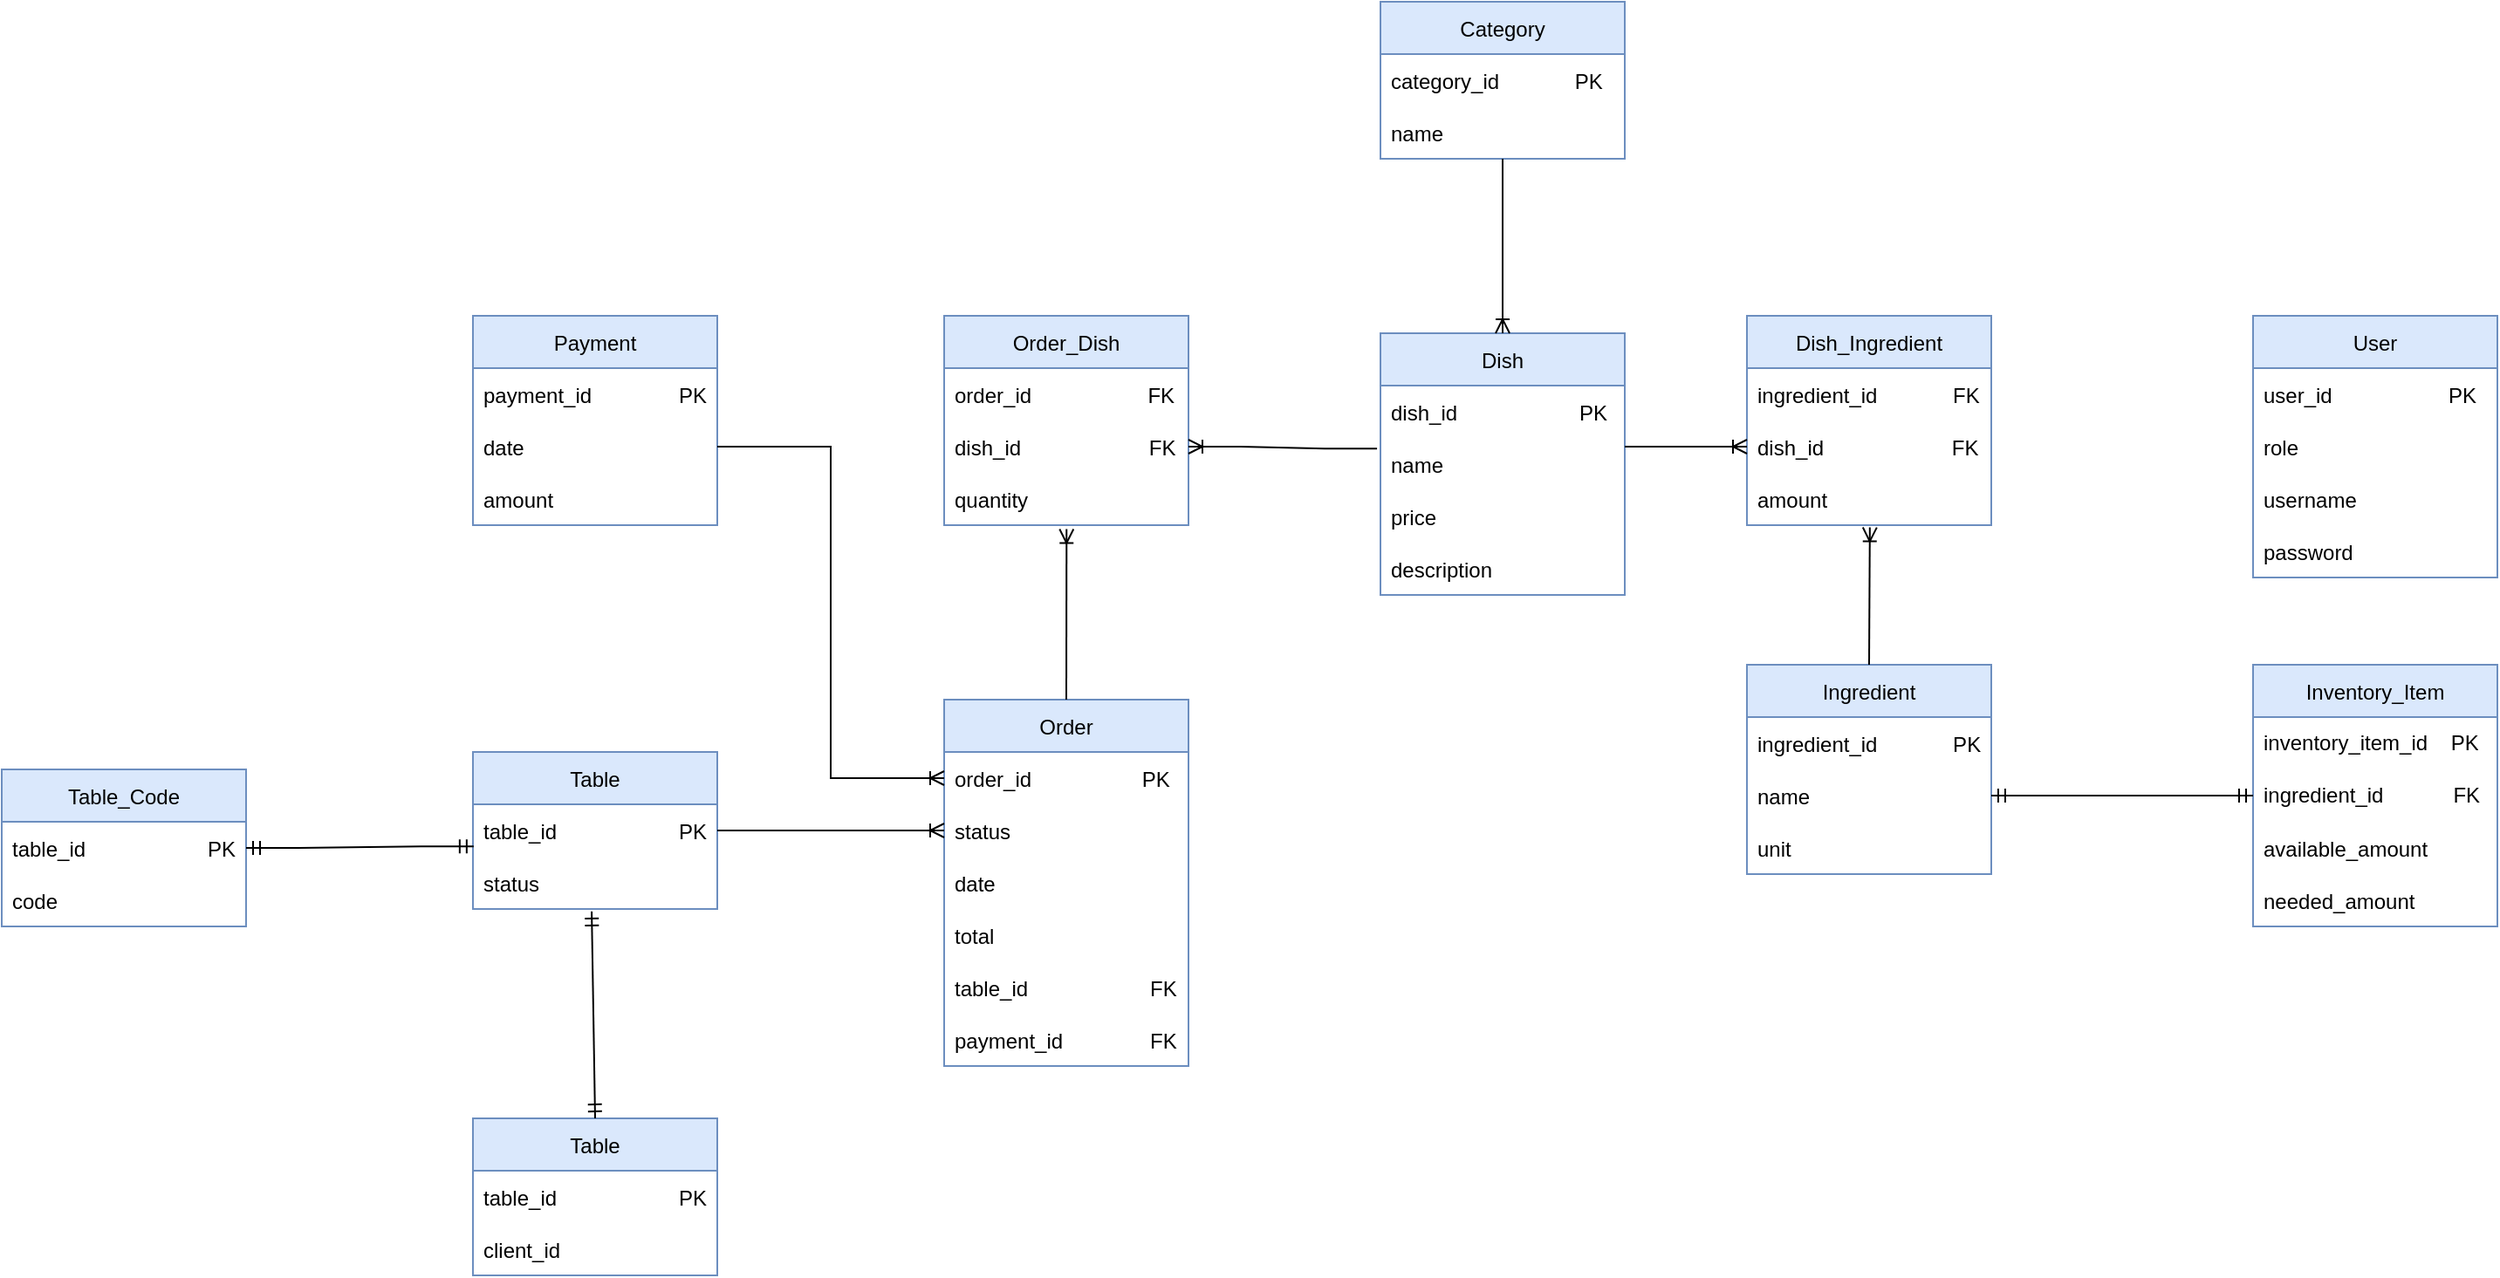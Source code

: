 <mxfile version="20.3.0" type="device"><diagram id="fFAcoKWZhfYRBB6zwo7u" name="Page-1"><mxGraphModel dx="2071" dy="1854" grid="1" gridSize="10" guides="1" tooltips="1" connect="1" arrows="1" fold="1" page="1" pageScale="1" pageWidth="850" pageHeight="1100" math="0" shadow="0"><root><mxCell id="0"/><mxCell id="1" parent="0"/><mxCell id="ayDr8Fo_2x_GsYP8VRLR-5" value="Order" style="swimlane;fontStyle=0;childLayout=stackLayout;horizontal=1;startSize=30;horizontalStack=0;resizeParent=1;resizeParentMax=0;resizeLast=0;collapsible=1;marginBottom=0;fillColor=#dae8fc;strokeColor=#6c8ebf;" parent="1" vertex="1"><mxGeometry x="210" y="390" width="140" height="210" as="geometry"/></mxCell><mxCell id="ayDr8Fo_2x_GsYP8VRLR-6" value="order_id                   PK" style="text;strokeColor=none;fillColor=none;align=left;verticalAlign=middle;spacingLeft=4;spacingRight=4;overflow=hidden;points=[[0,0.5],[1,0.5]];portConstraint=eastwest;rotatable=0;" parent="ayDr8Fo_2x_GsYP8VRLR-5" vertex="1"><mxGeometry y="30" width="140" height="30" as="geometry"/></mxCell><mxCell id="0deVmSGNvTFs6S3HDfEv-34" value="status" style="text;strokeColor=none;fillColor=none;align=left;verticalAlign=middle;spacingLeft=4;spacingRight=4;overflow=hidden;points=[[0,0.5],[1,0.5]];portConstraint=eastwest;rotatable=0;" parent="ayDr8Fo_2x_GsYP8VRLR-5" vertex="1"><mxGeometry y="60" width="140" height="30" as="geometry"/></mxCell><mxCell id="0deVmSGNvTFs6S3HDfEv-28" value="date                         " style="text;strokeColor=none;fillColor=none;align=left;verticalAlign=middle;spacingLeft=4;spacingRight=4;overflow=hidden;points=[[0,0.5],[1,0.5]];portConstraint=eastwest;rotatable=0;" parent="ayDr8Fo_2x_GsYP8VRLR-5" vertex="1"><mxGeometry y="90" width="140" height="30" as="geometry"/></mxCell><mxCell id="VwAFiygxSyaatfzVE2kr-1" value="total" style="text;strokeColor=none;fillColor=none;align=left;verticalAlign=middle;spacingLeft=4;spacingRight=4;overflow=hidden;points=[[0,0.5],[1,0.5]];portConstraint=eastwest;rotatable=0;" parent="ayDr8Fo_2x_GsYP8VRLR-5" vertex="1"><mxGeometry y="120" width="140" height="30" as="geometry"/></mxCell><mxCell id="Aoo2NyRGIt6vij25P-MJ-8" value="table_id                     FK" style="text;strokeColor=none;fillColor=none;align=left;verticalAlign=middle;spacingLeft=4;spacingRight=4;overflow=hidden;points=[[0,0.5],[1,0.5]];portConstraint=eastwest;rotatable=0;" parent="ayDr8Fo_2x_GsYP8VRLR-5" vertex="1"><mxGeometry y="150" width="140" height="30" as="geometry"/></mxCell><mxCell id="sH5Q3UIiPwTg7NQgrBWc-10" value="payment_id               FK" style="text;strokeColor=none;fillColor=none;align=left;verticalAlign=middle;spacingLeft=4;spacingRight=4;overflow=hidden;points=[[0,0.5],[1,0.5]];portConstraint=eastwest;rotatable=0;" parent="ayDr8Fo_2x_GsYP8VRLR-5" vertex="1"><mxGeometry y="180" width="140" height="30" as="geometry"/></mxCell><mxCell id="ayDr8Fo_2x_GsYP8VRLR-9" value="Dish" style="swimlane;fontStyle=0;childLayout=stackLayout;horizontal=1;startSize=30;horizontalStack=0;resizeParent=1;resizeParentMax=0;resizeLast=0;collapsible=1;marginBottom=0;fillColor=#dae8fc;strokeColor=#6c8ebf;" parent="1" vertex="1"><mxGeometry x="460" y="180" width="140" height="150" as="geometry"/></mxCell><mxCell id="ayDr8Fo_2x_GsYP8VRLR-10" value="dish_id                     PK" style="text;strokeColor=none;fillColor=none;align=left;verticalAlign=middle;spacingLeft=4;spacingRight=4;overflow=hidden;points=[[0,0.5],[1,0.5]];portConstraint=eastwest;rotatable=0;" parent="ayDr8Fo_2x_GsYP8VRLR-9" vertex="1"><mxGeometry y="30" width="140" height="30" as="geometry"/></mxCell><mxCell id="lu-ChU6XdPH12ejNDwI0-42" value="name" style="text;strokeColor=none;fillColor=none;align=left;verticalAlign=middle;spacingLeft=4;spacingRight=4;overflow=hidden;points=[[0,0.5],[1,0.5]];portConstraint=eastwest;rotatable=0;" parent="ayDr8Fo_2x_GsYP8VRLR-9" vertex="1"><mxGeometry y="60" width="140" height="30" as="geometry"/></mxCell><mxCell id="ayDr8Fo_2x_GsYP8VRLR-11" value="price" style="text;strokeColor=none;fillColor=none;align=left;verticalAlign=middle;spacingLeft=4;spacingRight=4;overflow=hidden;points=[[0,0.5],[1,0.5]];portConstraint=eastwest;rotatable=0;" parent="ayDr8Fo_2x_GsYP8VRLR-9" vertex="1"><mxGeometry y="90" width="140" height="30" as="geometry"/></mxCell><mxCell id="lu-ChU6XdPH12ejNDwI0-24" value="description" style="text;strokeColor=none;fillColor=none;align=left;verticalAlign=middle;spacingLeft=4;spacingRight=4;overflow=hidden;points=[[0,0.5],[1,0.5]];portConstraint=eastwest;rotatable=0;" parent="ayDr8Fo_2x_GsYP8VRLR-9" vertex="1"><mxGeometry y="120" width="140" height="30" as="geometry"/></mxCell><mxCell id="0deVmSGNvTFs6S3HDfEv-1" value="Ingredient" style="swimlane;fontStyle=0;childLayout=stackLayout;horizontal=1;startSize=30;horizontalStack=0;resizeParent=1;resizeParentMax=0;resizeLast=0;collapsible=1;marginBottom=0;fillColor=#dae8fc;strokeColor=#6c8ebf;" parent="1" vertex="1"><mxGeometry x="670" y="370" width="140" height="120" as="geometry"/></mxCell><mxCell id="0deVmSGNvTFs6S3HDfEv-2" value="ingredient_id             PK" style="text;strokeColor=none;fillColor=none;align=left;verticalAlign=middle;spacingLeft=4;spacingRight=4;overflow=hidden;points=[[0,0.5],[1,0.5]];portConstraint=eastwest;rotatable=0;" parent="0deVmSGNvTFs6S3HDfEv-1" vertex="1"><mxGeometry y="30" width="140" height="30" as="geometry"/></mxCell><mxCell id="lu-ChU6XdPH12ejNDwI0-5" value="name" style="text;strokeColor=none;fillColor=none;align=left;verticalAlign=middle;spacingLeft=4;spacingRight=4;overflow=hidden;points=[[0,0.5],[1,0.5]];portConstraint=eastwest;rotatable=0;" parent="0deVmSGNvTFs6S3HDfEv-1" vertex="1"><mxGeometry y="60" width="140" height="30" as="geometry"/></mxCell><mxCell id="lu-ChU6XdPH12ejNDwI0-47" value="unit" style="text;strokeColor=none;fillColor=none;align=left;verticalAlign=middle;spacingLeft=4;spacingRight=4;overflow=hidden;points=[[0,0.5],[1,0.5]];portConstraint=eastwest;rotatable=0;" parent="0deVmSGNvTFs6S3HDfEv-1" vertex="1"><mxGeometry y="90" width="140" height="30" as="geometry"/></mxCell><mxCell id="0deVmSGNvTFs6S3HDfEv-4" value="Dish_Ingredient" style="swimlane;fontStyle=0;childLayout=stackLayout;horizontal=1;startSize=30;horizontalStack=0;resizeParent=1;resizeParentMax=0;resizeLast=0;collapsible=1;marginBottom=0;fillColor=#dae8fc;strokeColor=#6c8ebf;" parent="1" vertex="1"><mxGeometry x="670" y="170" width="140" height="120" as="geometry"/></mxCell><mxCell id="0deVmSGNvTFs6S3HDfEv-5" value="ingredient_id             FK" style="text;strokeColor=none;fillColor=none;align=left;verticalAlign=middle;spacingLeft=4;spacingRight=4;overflow=hidden;points=[[0,0.5],[1,0.5]];portConstraint=eastwest;rotatable=0;" parent="0deVmSGNvTFs6S3HDfEv-4" vertex="1"><mxGeometry y="30" width="140" height="30" as="geometry"/></mxCell><mxCell id="0deVmSGNvTFs6S3HDfEv-6" value="dish_id                      FK" style="text;strokeColor=none;fillColor=none;align=left;verticalAlign=middle;spacingLeft=4;spacingRight=4;overflow=hidden;points=[[0,0.5],[1,0.5]];portConstraint=eastwest;rotatable=0;" parent="0deVmSGNvTFs6S3HDfEv-4" vertex="1"><mxGeometry y="60" width="140" height="30" as="geometry"/></mxCell><mxCell id="0deVmSGNvTFs6S3HDfEv-8" value="amount" style="text;strokeColor=none;fillColor=none;align=left;verticalAlign=middle;spacingLeft=4;spacingRight=4;overflow=hidden;points=[[0,0.5],[1,0.5]];portConstraint=eastwest;rotatable=0;" parent="0deVmSGNvTFs6S3HDfEv-4" vertex="1"><mxGeometry y="90" width="140" height="30" as="geometry"/></mxCell><mxCell id="0deVmSGNvTFs6S3HDfEv-10" value="" style="edgeStyle=entityRelationEdgeStyle;fontSize=12;html=1;endArrow=ERoneToMany;rounded=0;exitX=1;exitY=0.5;exitDx=0;exitDy=0;entryX=0;entryY=0.5;entryDx=0;entryDy=0;" parent="1" target="0deVmSGNvTFs6S3HDfEv-6" edge="1"><mxGeometry width="100" height="100" relative="1" as="geometry"><mxPoint x="600" y="245" as="sourcePoint"/><mxPoint x="600" y="300" as="targetPoint"/></mxGeometry></mxCell><mxCell id="0deVmSGNvTFs6S3HDfEv-13" value="Order_Dish" style="swimlane;fontStyle=0;childLayout=stackLayout;horizontal=1;startSize=30;horizontalStack=0;resizeParent=1;resizeParentMax=0;resizeLast=0;collapsible=1;marginBottom=0;fillColor=#dae8fc;strokeColor=#6c8ebf;" parent="1" vertex="1"><mxGeometry x="210" y="170" width="140" height="120" as="geometry"/></mxCell><mxCell id="0deVmSGNvTFs6S3HDfEv-14" value="order_id                    FK" style="text;strokeColor=none;fillColor=none;align=left;verticalAlign=middle;spacingLeft=4;spacingRight=4;overflow=hidden;points=[[0,0.5],[1,0.5]];portConstraint=eastwest;rotatable=0;" parent="0deVmSGNvTFs6S3HDfEv-13" vertex="1"><mxGeometry y="30" width="140" height="30" as="geometry"/></mxCell><mxCell id="0deVmSGNvTFs6S3HDfEv-15" value="dish_id                      FK" style="text;strokeColor=none;fillColor=none;align=left;verticalAlign=middle;spacingLeft=4;spacingRight=4;overflow=hidden;points=[[0,0.5],[1,0.5]];portConstraint=eastwest;rotatable=0;" parent="0deVmSGNvTFs6S3HDfEv-13" vertex="1"><mxGeometry y="60" width="140" height="30" as="geometry"/></mxCell><mxCell id="0deVmSGNvTFs6S3HDfEv-20" value="quantity" style="text;strokeColor=none;fillColor=none;align=left;verticalAlign=middle;spacingLeft=4;spacingRight=4;overflow=hidden;points=[[0,0.5],[1,0.5]];portConstraint=eastwest;rotatable=0;" parent="0deVmSGNvTFs6S3HDfEv-13" vertex="1"><mxGeometry y="90" width="140" height="30" as="geometry"/></mxCell><mxCell id="0deVmSGNvTFs6S3HDfEv-17" value="" style="fontSize=12;html=1;endArrow=ERoneToMany;rounded=0;exitX=0.5;exitY=0;exitDx=0;exitDy=0;entryX=0.501;entryY=1.075;entryDx=0;entryDy=0;entryPerimeter=0;" parent="1" source="ayDr8Fo_2x_GsYP8VRLR-5" target="0deVmSGNvTFs6S3HDfEv-20" edge="1"><mxGeometry width="100" height="100" relative="1" as="geometry"><mxPoint x="190" y="390" as="sourcePoint"/><mxPoint x="290" y="290" as="targetPoint"/></mxGeometry></mxCell><mxCell id="0deVmSGNvTFs6S3HDfEv-18" value="" style="edgeStyle=entityRelationEdgeStyle;fontSize=12;html=1;endArrow=ERoneToMany;rounded=0;entryX=1;entryY=0.5;entryDx=0;entryDy=0;exitX=-0.014;exitY=0.204;exitDx=0;exitDy=0;exitPerimeter=0;" parent="1" source="lu-ChU6XdPH12ejNDwI0-42" target="0deVmSGNvTFs6S3HDfEv-15" edge="1"><mxGeometry width="100" height="100" relative="1" as="geometry"><mxPoint x="410" y="240" as="sourcePoint"/><mxPoint x="500" y="310" as="targetPoint"/></mxGeometry></mxCell><mxCell id="0deVmSGNvTFs6S3HDfEv-32" value="" style="fontSize=12;html=1;endArrow=ERoneToMany;rounded=0;exitX=0.5;exitY=0;exitDx=0;exitDy=0;entryX=0.503;entryY=1.043;entryDx=0;entryDy=0;entryPerimeter=0;" parent="1" source="0deVmSGNvTFs6S3HDfEv-1" target="0deVmSGNvTFs6S3HDfEv-8" edge="1"><mxGeometry width="100" height="100" relative="1" as="geometry"><mxPoint x="739.41" y="387.75" as="sourcePoint"/><mxPoint x="740" y="300" as="targetPoint"/></mxGeometry></mxCell><mxCell id="Aoo2NyRGIt6vij25P-MJ-1" value="Table" style="swimlane;fontStyle=0;childLayout=stackLayout;horizontal=1;startSize=30;horizontalStack=0;resizeParent=1;resizeParentMax=0;resizeLast=0;collapsible=1;marginBottom=0;fillColor=#dae8fc;strokeColor=#6c8ebf;" parent="1" vertex="1"><mxGeometry x="-60" y="420" width="140" height="90" as="geometry"/></mxCell><mxCell id="Aoo2NyRGIt6vij25P-MJ-2" value="table_id                     PK" style="text;strokeColor=none;fillColor=none;align=left;verticalAlign=middle;spacingLeft=4;spacingRight=4;overflow=hidden;points=[[0,0.5],[1,0.5]];portConstraint=eastwest;rotatable=0;" parent="Aoo2NyRGIt6vij25P-MJ-1" vertex="1"><mxGeometry y="30" width="140" height="30" as="geometry"/></mxCell><mxCell id="Aoo2NyRGIt6vij25P-MJ-4" value="status" style="text;strokeColor=none;fillColor=none;align=left;verticalAlign=middle;spacingLeft=4;spacingRight=4;overflow=hidden;points=[[0,0.5],[1,0.5]];portConstraint=eastwest;rotatable=0;" parent="Aoo2NyRGIt6vij25P-MJ-1" vertex="1"><mxGeometry y="60" width="140" height="30" as="geometry"/></mxCell><mxCell id="Aoo2NyRGIt6vij25P-MJ-6" value="" style="edgeStyle=entityRelationEdgeStyle;fontSize=12;html=1;endArrow=ERoneToMany;rounded=0;exitX=1;exitY=0.5;exitDx=0;exitDy=0;entryX=0;entryY=0.5;entryDx=0;entryDy=0;" parent="1" source="Aoo2NyRGIt6vij25P-MJ-2" edge="1"><mxGeometry width="100" height="100" relative="1" as="geometry"><mxPoint x="-30" y="560" as="sourcePoint"/><mxPoint x="210" y="465" as="targetPoint"/></mxGeometry></mxCell><mxCell id="lu-ChU6XdPH12ejNDwI0-6" value="Payment" style="swimlane;fontStyle=0;childLayout=stackLayout;horizontal=1;startSize=30;horizontalStack=0;resizeParent=1;resizeParentMax=0;resizeLast=0;collapsible=1;marginBottom=0;fillColor=#dae8fc;strokeColor=#6c8ebf;" parent="1" vertex="1"><mxGeometry x="-60" y="170" width="140" height="120" as="geometry"/></mxCell><mxCell id="lu-ChU6XdPH12ejNDwI0-7" value="payment_id               PK" style="text;strokeColor=none;fillColor=none;align=left;verticalAlign=middle;spacingLeft=4;spacingRight=4;overflow=hidden;points=[[0,0.5],[1,0.5]];portConstraint=eastwest;rotatable=0;" parent="lu-ChU6XdPH12ejNDwI0-6" vertex="1"><mxGeometry y="30" width="140" height="30" as="geometry"/></mxCell><mxCell id="lu-ChU6XdPH12ejNDwI0-9" value="date" style="text;strokeColor=none;fillColor=none;align=left;verticalAlign=middle;spacingLeft=4;spacingRight=4;overflow=hidden;points=[[0,0.5],[1,0.5]];portConstraint=eastwest;rotatable=0;" parent="lu-ChU6XdPH12ejNDwI0-6" vertex="1"><mxGeometry y="60" width="140" height="30" as="geometry"/></mxCell><mxCell id="lu-ChU6XdPH12ejNDwI0-12" value="amount" style="text;strokeColor=none;fillColor=none;align=left;verticalAlign=middle;spacingLeft=4;spacingRight=4;overflow=hidden;points=[[0,0.5],[1,0.5]];portConstraint=eastwest;rotatable=0;" parent="lu-ChU6XdPH12ejNDwI0-6" vertex="1"><mxGeometry y="90" width="140" height="30" as="geometry"/></mxCell><mxCell id="lu-ChU6XdPH12ejNDwI0-43" value="Inventory_Item" style="swimlane;fontStyle=0;childLayout=stackLayout;horizontal=1;startSize=30;horizontalStack=0;resizeParent=1;resizeParentMax=0;resizeLast=0;collapsible=1;marginBottom=0;fillColor=#dae8fc;strokeColor=#6c8ebf;" parent="1" vertex="1"><mxGeometry x="960" y="370" width="140" height="150" as="geometry"/></mxCell><mxCell id="lu-ChU6XdPH12ejNDwI0-44" value="inventory_item_id    PK" style="text;strokeColor=none;fillColor=none;align=left;verticalAlign=middle;spacingLeft=4;spacingRight=4;overflow=hidden;points=[[0,0.5],[1,0.5]];portConstraint=eastwest;rotatable=0;whiteSpace=wrap;" parent="lu-ChU6XdPH12ejNDwI0-43" vertex="1"><mxGeometry y="30" width="140" height="30" as="geometry"/></mxCell><mxCell id="lu-ChU6XdPH12ejNDwI0-48" value="ingredient_id            FK" style="text;strokeColor=none;fillColor=none;align=left;verticalAlign=middle;spacingLeft=4;spacingRight=4;overflow=hidden;points=[[0,0.5],[1,0.5]];portConstraint=eastwest;rotatable=0;whiteSpace=wrap;" parent="lu-ChU6XdPH12ejNDwI0-43" vertex="1"><mxGeometry y="60" width="140" height="30" as="geometry"/></mxCell><mxCell id="lu-ChU6XdPH12ejNDwI0-39" value="available_amount" style="text;strokeColor=none;fillColor=none;align=left;verticalAlign=middle;spacingLeft=4;spacingRight=4;overflow=hidden;points=[[0,0.5],[1,0.5]];portConstraint=eastwest;rotatable=0;" parent="lu-ChU6XdPH12ejNDwI0-43" vertex="1"><mxGeometry y="90" width="140" height="30" as="geometry"/></mxCell><mxCell id="lu-ChU6XdPH12ejNDwI0-45" value="needed_amount" style="text;strokeColor=none;fillColor=none;align=left;verticalAlign=middle;spacingLeft=4;spacingRight=4;overflow=hidden;points=[[0,0.5],[1,0.5]];portConstraint=eastwest;rotatable=0;" parent="lu-ChU6XdPH12ejNDwI0-43" vertex="1"><mxGeometry y="120" width="140" height="30" as="geometry"/></mxCell><mxCell id="lu-ChU6XdPH12ejNDwI0-49" value="" style="edgeStyle=elbowEdgeStyle;fontSize=12;html=1;endArrow=ERmandOne;startArrow=ERmandOne;rounded=0;exitX=1;exitY=0.5;exitDx=0;exitDy=0;entryX=0;entryY=0.5;entryDx=0;entryDy=0;" parent="1" source="lu-ChU6XdPH12ejNDwI0-5" target="lu-ChU6XdPH12ejNDwI0-48" edge="1"><mxGeometry width="100" height="100" relative="1" as="geometry"><mxPoint x="780" y="650" as="sourcePoint"/><mxPoint x="940" y="627" as="targetPoint"/></mxGeometry></mxCell><mxCell id="9LngA58wSsnenIp8Etje-1" value="User" style="swimlane;fontStyle=0;childLayout=stackLayout;horizontal=1;startSize=30;horizontalStack=0;resizeParent=1;resizeParentMax=0;resizeLast=0;collapsible=1;marginBottom=0;fillColor=#dae8fc;strokeColor=#6c8ebf;" parent="1" vertex="1"><mxGeometry x="960" y="170" width="140" height="150" as="geometry"/></mxCell><mxCell id="9LngA58wSsnenIp8Etje-2" value="user_id                    PK" style="text;strokeColor=none;fillColor=none;align=left;verticalAlign=middle;spacingLeft=4;spacingRight=4;overflow=hidden;points=[[0,0.5],[1,0.5]];portConstraint=eastwest;rotatable=0;" parent="9LngA58wSsnenIp8Etje-1" vertex="1"><mxGeometry y="30" width="140" height="30" as="geometry"/></mxCell><mxCell id="9LngA58wSsnenIp8Etje-3" value="role" style="text;strokeColor=none;fillColor=none;align=left;verticalAlign=middle;spacingLeft=4;spacingRight=4;overflow=hidden;points=[[0,0.5],[1,0.5]];portConstraint=eastwest;rotatable=0;" parent="9LngA58wSsnenIp8Etje-1" vertex="1"><mxGeometry y="60" width="140" height="30" as="geometry"/></mxCell><mxCell id="9LngA58wSsnenIp8Etje-4" value="username" style="text;strokeColor=none;fillColor=none;align=left;verticalAlign=middle;spacingLeft=4;spacingRight=4;overflow=hidden;points=[[0,0.5],[1,0.5]];portConstraint=eastwest;rotatable=0;" parent="9LngA58wSsnenIp8Etje-1" vertex="1"><mxGeometry y="90" width="140" height="30" as="geometry"/></mxCell><mxCell id="9LngA58wSsnenIp8Etje-5" value="password" style="text;strokeColor=none;fillColor=none;align=left;verticalAlign=middle;spacingLeft=4;spacingRight=4;overflow=hidden;points=[[0,0.5],[1,0.5]];portConstraint=eastwest;rotatable=0;" parent="9LngA58wSsnenIp8Etje-1" vertex="1"><mxGeometry y="120" width="140" height="30" as="geometry"/></mxCell><mxCell id="FSfMrM409q0EemtYB8pq-5" value="" style="edgeStyle=elbowEdgeStyle;fontSize=12;html=1;endArrow=ERoneToMany;rounded=0;exitX=1;exitY=0.5;exitDx=0;exitDy=0;entryX=0;entryY=0.5;entryDx=0;entryDy=0;" parent="1" source="lu-ChU6XdPH12ejNDwI0-9" target="ayDr8Fo_2x_GsYP8VRLR-6" edge="1"><mxGeometry width="100" height="100" relative="1" as="geometry"><mxPoint x="100" y="470" as="sourcePoint"/><mxPoint x="200" y="370" as="targetPoint"/></mxGeometry></mxCell><mxCell id="sH5Q3UIiPwTg7NQgrBWc-3" value="Category" style="swimlane;fontStyle=0;childLayout=stackLayout;horizontal=1;startSize=30;horizontalStack=0;resizeParent=1;resizeParentMax=0;resizeLast=0;collapsible=1;marginBottom=0;fillColor=#dae8fc;strokeColor=#6c8ebf;" parent="1" vertex="1"><mxGeometry x="460" y="-10" width="140" height="90" as="geometry"/></mxCell><mxCell id="sH5Q3UIiPwTg7NQgrBWc-4" value="category_id             PK" style="text;strokeColor=none;fillColor=none;align=left;verticalAlign=middle;spacingLeft=4;spacingRight=4;overflow=hidden;points=[[0,0.5],[1,0.5]];portConstraint=eastwest;rotatable=0;" parent="sH5Q3UIiPwTg7NQgrBWc-3" vertex="1"><mxGeometry y="30" width="140" height="30" as="geometry"/></mxCell><mxCell id="sH5Q3UIiPwTg7NQgrBWc-5" value="name" style="text;strokeColor=none;fillColor=none;align=left;verticalAlign=middle;spacingLeft=4;spacingRight=4;overflow=hidden;points=[[0,0.5],[1,0.5]];portConstraint=eastwest;rotatable=0;" parent="sH5Q3UIiPwTg7NQgrBWc-3" vertex="1"><mxGeometry y="60" width="140" height="30" as="geometry"/></mxCell><mxCell id="sH5Q3UIiPwTg7NQgrBWc-8" value="" style="fontSize=12;html=1;endArrow=ERoneToMany;rounded=0;entryX=0.5;entryY=0;entryDx=0;entryDy=0;" parent="1" target="ayDr8Fo_2x_GsYP8VRLR-9" edge="1"><mxGeometry width="100" height="100" relative="1" as="geometry"><mxPoint x="530" y="80" as="sourcePoint"/><mxPoint x="700" y="100" as="targetPoint"/></mxGeometry></mxCell><mxCell id="gvf6bbv-geaOIWjzQTXk-1" value="Table_Code" style="swimlane;fontStyle=0;childLayout=stackLayout;horizontal=1;startSize=30;horizontalStack=0;resizeParent=1;resizeParentMax=0;resizeLast=0;collapsible=1;marginBottom=0;fillColor=#dae8fc;strokeColor=#6c8ebf;" parent="1" vertex="1"><mxGeometry x="-330" y="430" width="140" height="90" as="geometry"/></mxCell><mxCell id="gvf6bbv-geaOIWjzQTXk-2" value="table_id                     PK" style="text;strokeColor=none;fillColor=none;align=left;verticalAlign=middle;spacingLeft=4;spacingRight=4;overflow=hidden;points=[[0,0.5],[1,0.5]];portConstraint=eastwest;rotatable=0;" parent="gvf6bbv-geaOIWjzQTXk-1" vertex="1"><mxGeometry y="30" width="140" height="30" as="geometry"/></mxCell><mxCell id="gvf6bbv-geaOIWjzQTXk-3" value="code" style="text;strokeColor=none;fillColor=none;align=left;verticalAlign=middle;spacingLeft=4;spacingRight=4;overflow=hidden;points=[[0,0.5],[1,0.5]];portConstraint=eastwest;rotatable=0;" parent="gvf6bbv-geaOIWjzQTXk-1" vertex="1"><mxGeometry y="60" width="140" height="30" as="geometry"/></mxCell><mxCell id="gvf6bbv-geaOIWjzQTXk-4" value="" style="edgeStyle=entityRelationEdgeStyle;fontSize=12;html=1;endArrow=ERmandOne;startArrow=ERmandOne;rounded=0;exitX=1;exitY=0.5;exitDx=0;exitDy=0;entryX=0.003;entryY=0.804;entryDx=0;entryDy=0;entryPerimeter=0;" parent="1" source="gvf6bbv-geaOIWjzQTXk-2" target="Aoo2NyRGIt6vij25P-MJ-2" edge="1"><mxGeometry width="100" height="100" relative="1" as="geometry"><mxPoint x="-70" y="670" as="sourcePoint"/><mxPoint x="30" y="570" as="targetPoint"/></mxGeometry></mxCell><mxCell id="3AEwrTioi7cXTR28pdsR-1" value="Table" style="swimlane;fontStyle=0;childLayout=stackLayout;horizontal=1;startSize=30;horizontalStack=0;resizeParent=1;resizeParentMax=0;resizeLast=0;collapsible=1;marginBottom=0;fillColor=#dae8fc;strokeColor=#6c8ebf;" vertex="1" parent="1"><mxGeometry x="-60" y="630" width="140" height="90" as="geometry"/></mxCell><mxCell id="3AEwrTioi7cXTR28pdsR-2" value="table_id                     PK" style="text;strokeColor=none;fillColor=none;align=left;verticalAlign=middle;spacingLeft=4;spacingRight=4;overflow=hidden;points=[[0,0.5],[1,0.5]];portConstraint=eastwest;rotatable=0;" vertex="1" parent="3AEwrTioi7cXTR28pdsR-1"><mxGeometry y="30" width="140" height="30" as="geometry"/></mxCell><mxCell id="3AEwrTioi7cXTR28pdsR-4" value="client_id" style="text;strokeColor=none;fillColor=none;align=left;verticalAlign=middle;spacingLeft=4;spacingRight=4;overflow=hidden;points=[[0,0.5],[1,0.5]];portConstraint=eastwest;rotatable=0;" vertex="1" parent="3AEwrTioi7cXTR28pdsR-1"><mxGeometry y="60" width="140" height="30" as="geometry"/></mxCell><mxCell id="3AEwrTioi7cXTR28pdsR-5" value="" style="fontSize=12;html=1;endArrow=ERmandOne;startArrow=ERmandOne;rounded=0;entryX=0.5;entryY=0;entryDx=0;entryDy=0;exitX=0.486;exitY=1.047;exitDx=0;exitDy=0;exitPerimeter=0;" edge="1" parent="1" source="Aoo2NyRGIt6vij25P-MJ-4" target="3AEwrTioi7cXTR28pdsR-1"><mxGeometry width="100" height="100" relative="1" as="geometry"><mxPoint x="10" y="540" as="sourcePoint"/><mxPoint x="-49.58" y="484.12" as="targetPoint"/></mxGeometry></mxCell></root></mxGraphModel></diagram></mxfile>